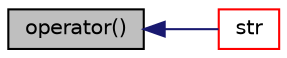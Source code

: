 digraph "operator()"
{
  bgcolor="transparent";
  edge [fontname="Helvetica",fontsize="10",labelfontname="Helvetica",labelfontsize="10"];
  node [fontname="Helvetica",fontsize="10",shape=record];
  rankdir="LR";
  Node9728 [label="operator()",height=0.2,width=0.4,color="black", fillcolor="grey75", style="filled", fontcolor="black"];
  Node9728 -> Node9729 [dir="back",color="midnightblue",fontsize="10",style="solid",fontname="Helvetica"];
  Node9729 [label="str",height=0.2,width=0.4,color="red",URL="$a27405.html#ae403f14d61d9789a749ee28fc10a50a9",tooltip="Return the string. "];
}
